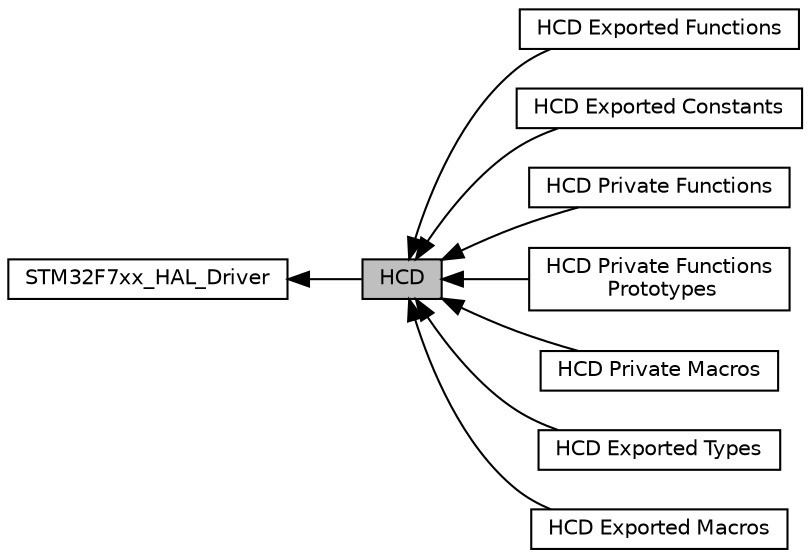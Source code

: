 digraph "HCD"
{
  edge [fontname="Helvetica",fontsize="10",labelfontname="Helvetica",labelfontsize="10"];
  node [fontname="Helvetica",fontsize="10",shape=record];
  rankdir=LR;
  Node8 [label="HCD Exported Functions",height=0.2,width=0.4,color="black", fillcolor="white", style="filled",URL="$group___h_c_d___exported___functions.html"];
  Node0 [label="HCD",height=0.2,width=0.4,color="black", fillcolor="grey75", style="filled", fontcolor="black"];
  Node1 [label="STM32F7xx_HAL_Driver",height=0.2,width=0.4,color="black", fillcolor="white", style="filled",URL="$group___s_t_m32_f7xx___h_a_l___driver.html"];
  Node3 [label="HCD Exported Constants",height=0.2,width=0.4,color="black", fillcolor="white", style="filled",URL="$group___h_c_d___exported___constants.html"];
  Node7 [label="HCD Private Functions",height=0.2,width=0.4,color="black", fillcolor="white", style="filled",URL="$group___h_c_d___private___functions.html"];
  Node6 [label="HCD Private Functions\l Prototypes",height=0.2,width=0.4,color="black", fillcolor="white", style="filled",URL="$group___h_c_d___private___functions___prototypes.html"];
  Node5 [label="HCD Private Macros",height=0.2,width=0.4,color="black", fillcolor="white", style="filled",URL="$group___h_c_d___private___macros.html"];
  Node2 [label="HCD Exported Types",height=0.2,width=0.4,color="black", fillcolor="white", style="filled",URL="$group___h_c_d___exported___types.html"];
  Node4 [label="HCD Exported Macros",height=0.2,width=0.4,color="black", fillcolor="white", style="filled",URL="$group___h_c_d___exported___macros.html",tooltip="macros to handle interrupts and specific clock configurations "];
  Node1->Node0 [shape=plaintext, dir="back", style="solid"];
  Node0->Node2 [shape=plaintext, dir="back", style="solid"];
  Node0->Node3 [shape=plaintext, dir="back", style="solid"];
  Node0->Node4 [shape=plaintext, dir="back", style="solid"];
  Node0->Node5 [shape=plaintext, dir="back", style="solid"];
  Node0->Node6 [shape=plaintext, dir="back", style="solid"];
  Node0->Node7 [shape=plaintext, dir="back", style="solid"];
  Node0->Node8 [shape=plaintext, dir="back", style="solid"];
}
